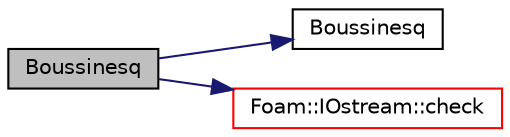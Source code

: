digraph "Boussinesq"
{
  bgcolor="transparent";
  edge [fontname="Helvetica",fontsize="10",labelfontname="Helvetica",labelfontsize="10"];
  node [fontname="Helvetica",fontsize="10",shape=record];
  rankdir="LR";
  Node9 [label="Boussinesq",height=0.2,width=0.4,color="black", fillcolor="grey75", style="filled", fontcolor="black"];
  Node9 -> Node10 [color="midnightblue",fontsize="10",style="solid",fontname="Helvetica"];
  Node10 [label="Boussinesq",height=0.2,width=0.4,color="black",URL="$a31589.html#a7bab323130084ebd4777ad8c1221349c",tooltip="Construct from components. "];
  Node9 -> Node11 [color="midnightblue",fontsize="10",style="solid",fontname="Helvetica"];
  Node11 [label="Foam::IOstream::check",height=0.2,width=0.4,color="red",URL="$a27333.html#a367eb3425fc4e8270e2aa961df8ac8a5",tooltip="Check IOstream status for given operation. "];
}
